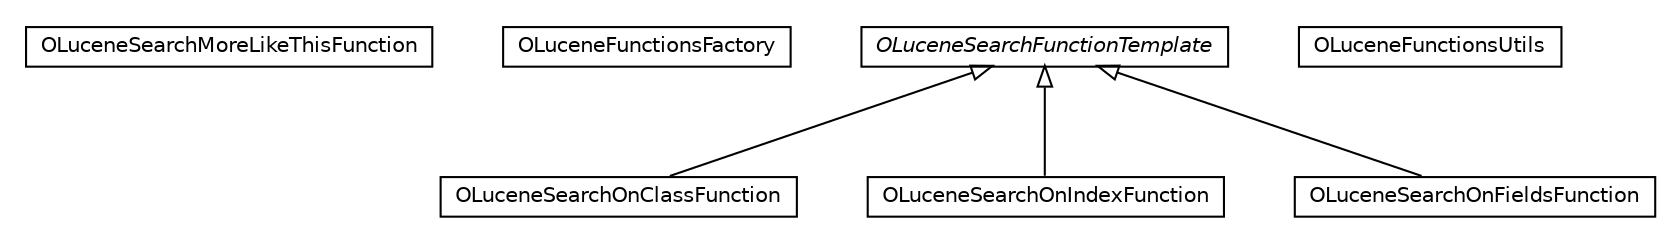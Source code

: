 #!/usr/local/bin/dot
#
# Class diagram 
# Generated by UMLGraph version R5_6-24-gf6e263 (http://www.umlgraph.org/)
#

digraph G {
	edge [fontname="Helvetica",fontsize=10,labelfontname="Helvetica",labelfontsize=10];
	node [fontname="Helvetica",fontsize=10,shape=plaintext];
	nodesep=0.25;
	ranksep=0.5;
	// com.orientechnologies.lucene.functions.OLuceneSearchMoreLikeThisFunction
	c716991 [label=<<table title="com.orientechnologies.lucene.functions.OLuceneSearchMoreLikeThisFunction" border="0" cellborder="1" cellspacing="0" cellpadding="2" port="p" href="./OLuceneSearchMoreLikeThisFunction.html">
		<tr><td><table border="0" cellspacing="0" cellpadding="1">
<tr><td align="center" balign="center"> OLuceneSearchMoreLikeThisFunction </td></tr>
		</table></td></tr>
		</table>>, URL="./OLuceneSearchMoreLikeThisFunction.html", fontname="Helvetica", fontcolor="black", fontsize=10.0];
	// com.orientechnologies.lucene.functions.OLuceneFunctionsFactory
	c716992 [label=<<table title="com.orientechnologies.lucene.functions.OLuceneFunctionsFactory" border="0" cellborder="1" cellspacing="0" cellpadding="2" port="p" href="./OLuceneFunctionsFactory.html">
		<tr><td><table border="0" cellspacing="0" cellpadding="1">
<tr><td align="center" balign="center"> OLuceneFunctionsFactory </td></tr>
		</table></td></tr>
		</table>>, URL="./OLuceneFunctionsFactory.html", fontname="Helvetica", fontcolor="black", fontsize=10.0];
	// com.orientechnologies.lucene.functions.OLuceneSearchOnClassFunction
	c716993 [label=<<table title="com.orientechnologies.lucene.functions.OLuceneSearchOnClassFunction" border="0" cellborder="1" cellspacing="0" cellpadding="2" port="p" href="./OLuceneSearchOnClassFunction.html">
		<tr><td><table border="0" cellspacing="0" cellpadding="1">
<tr><td align="center" balign="center"> OLuceneSearchOnClassFunction </td></tr>
		</table></td></tr>
		</table>>, URL="./OLuceneSearchOnClassFunction.html", fontname="Helvetica", fontcolor="black", fontsize=10.0];
	// com.orientechnologies.lucene.functions.OLuceneSearchOnIndexFunction
	c716994 [label=<<table title="com.orientechnologies.lucene.functions.OLuceneSearchOnIndexFunction" border="0" cellborder="1" cellspacing="0" cellpadding="2" port="p" href="./OLuceneSearchOnIndexFunction.html">
		<tr><td><table border="0" cellspacing="0" cellpadding="1">
<tr><td align="center" balign="center"> OLuceneSearchOnIndexFunction </td></tr>
		</table></td></tr>
		</table>>, URL="./OLuceneSearchOnIndexFunction.html", fontname="Helvetica", fontcolor="black", fontsize=10.0];
	// com.orientechnologies.lucene.functions.OLuceneFunctionsUtils
	c716995 [label=<<table title="com.orientechnologies.lucene.functions.OLuceneFunctionsUtils" border="0" cellborder="1" cellspacing="0" cellpadding="2" port="p" href="./OLuceneFunctionsUtils.html">
		<tr><td><table border="0" cellspacing="0" cellpadding="1">
<tr><td align="center" balign="center"> OLuceneFunctionsUtils </td></tr>
		</table></td></tr>
		</table>>, URL="./OLuceneFunctionsUtils.html", fontname="Helvetica", fontcolor="black", fontsize=10.0];
	// com.orientechnologies.lucene.functions.OLuceneSearchFunctionTemplate
	c716996 [label=<<table title="com.orientechnologies.lucene.functions.OLuceneSearchFunctionTemplate" border="0" cellborder="1" cellspacing="0" cellpadding="2" port="p" href="./OLuceneSearchFunctionTemplate.html">
		<tr><td><table border="0" cellspacing="0" cellpadding="1">
<tr><td align="center" balign="center"><font face="Helvetica-Oblique"> OLuceneSearchFunctionTemplate </font></td></tr>
		</table></td></tr>
		</table>>, URL="./OLuceneSearchFunctionTemplate.html", fontname="Helvetica", fontcolor="black", fontsize=10.0];
	// com.orientechnologies.lucene.functions.OLuceneSearchOnFieldsFunction
	c716997 [label=<<table title="com.orientechnologies.lucene.functions.OLuceneSearchOnFieldsFunction" border="0" cellborder="1" cellspacing="0" cellpadding="2" port="p" href="./OLuceneSearchOnFieldsFunction.html">
		<tr><td><table border="0" cellspacing="0" cellpadding="1">
<tr><td align="center" balign="center"> OLuceneSearchOnFieldsFunction </td></tr>
		</table></td></tr>
		</table>>, URL="./OLuceneSearchOnFieldsFunction.html", fontname="Helvetica", fontcolor="black", fontsize=10.0];
	//com.orientechnologies.lucene.functions.OLuceneSearchOnClassFunction extends com.orientechnologies.lucene.functions.OLuceneSearchFunctionTemplate
	c716996:p -> c716993:p [dir=back,arrowtail=empty];
	//com.orientechnologies.lucene.functions.OLuceneSearchOnIndexFunction extends com.orientechnologies.lucene.functions.OLuceneSearchFunctionTemplate
	c716996:p -> c716994:p [dir=back,arrowtail=empty];
	//com.orientechnologies.lucene.functions.OLuceneSearchOnFieldsFunction extends com.orientechnologies.lucene.functions.OLuceneSearchFunctionTemplate
	c716996:p -> c716997:p [dir=back,arrowtail=empty];
}

